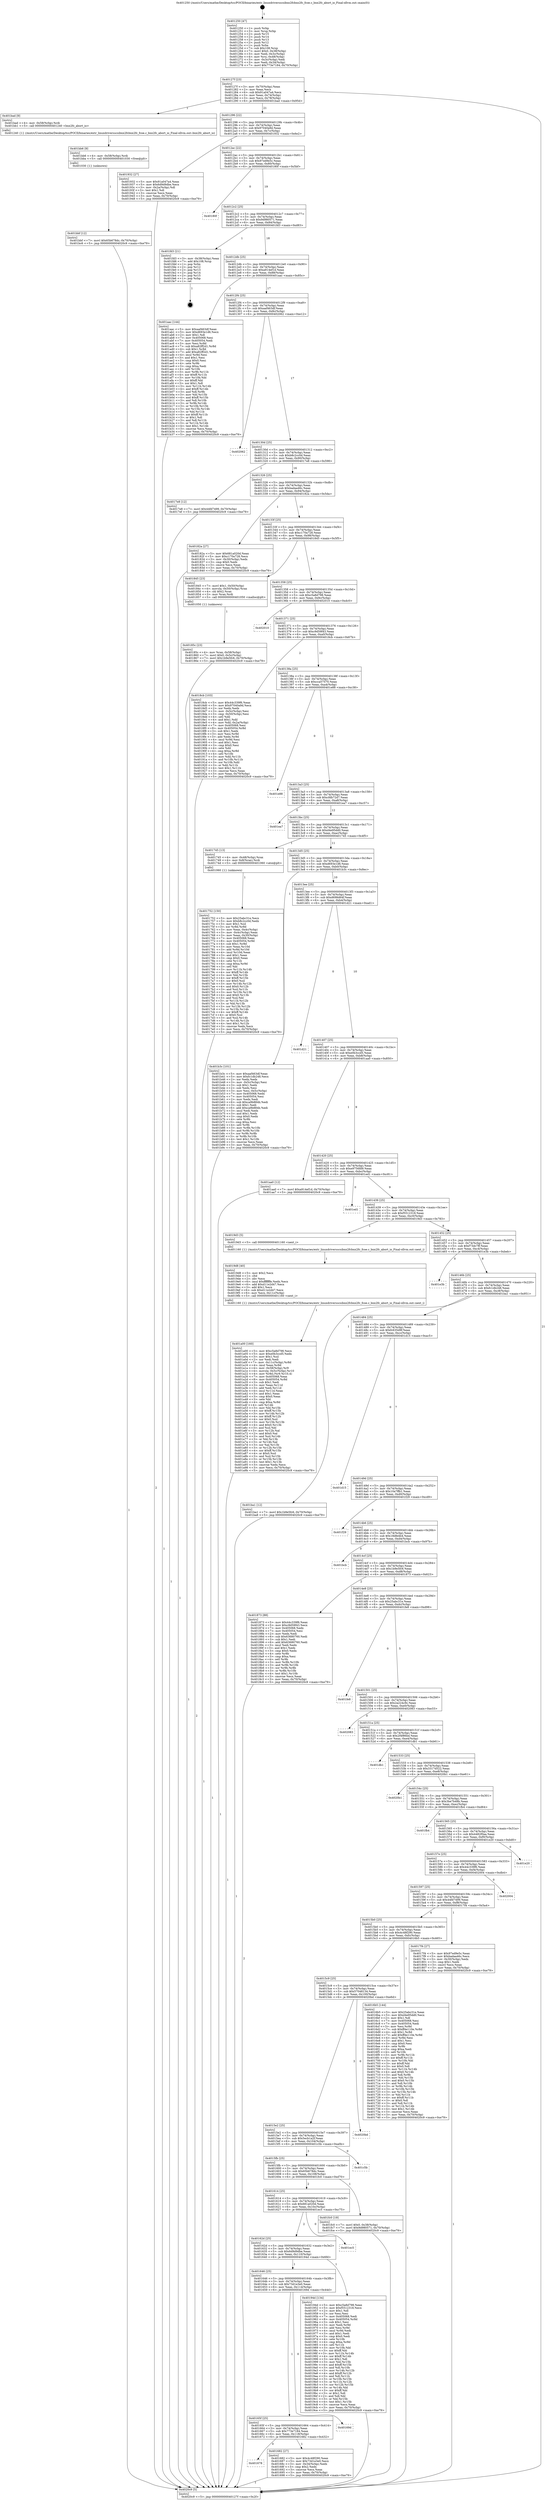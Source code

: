 digraph "0x401250" {
  label = "0x401250 (/mnt/c/Users/mathe/Desktop/tcc/POCII/binaries/extr_linuxdriversscsibnx2fcbnx2fc_fcoe.c_bnx2fc_abort_io_Final-ollvm.out::main(0))"
  labelloc = "t"
  node[shape=record]

  Entry [label="",width=0.3,height=0.3,shape=circle,fillcolor=black,style=filled]
  "0x40127f" [label="{
     0x40127f [23]\l
     | [instrs]\l
     &nbsp;&nbsp;0x40127f \<+3\>: mov -0x70(%rbp),%eax\l
     &nbsp;&nbsp;0x401282 \<+2\>: mov %eax,%ecx\l
     &nbsp;&nbsp;0x401284 \<+6\>: sub $0x91a047a4,%ecx\l
     &nbsp;&nbsp;0x40128a \<+3\>: mov %eax,-0x74(%rbp)\l
     &nbsp;&nbsp;0x40128d \<+3\>: mov %ecx,-0x78(%rbp)\l
     &nbsp;&nbsp;0x401290 \<+6\>: je 0000000000401bad \<main+0x95d\>\l
  }"]
  "0x401bad" [label="{
     0x401bad [9]\l
     | [instrs]\l
     &nbsp;&nbsp;0x401bad \<+4\>: mov -0x58(%rbp),%rdi\l
     &nbsp;&nbsp;0x401bb1 \<+5\>: call 0000000000401240 \<bnx2fc_abort_io\>\l
     | [calls]\l
     &nbsp;&nbsp;0x401240 \{1\} (/mnt/c/Users/mathe/Desktop/tcc/POCII/binaries/extr_linuxdriversscsibnx2fcbnx2fc_fcoe.c_bnx2fc_abort_io_Final-ollvm.out::bnx2fc_abort_io)\l
  }"]
  "0x401296" [label="{
     0x401296 [22]\l
     | [instrs]\l
     &nbsp;&nbsp;0x401296 \<+5\>: jmp 000000000040129b \<main+0x4b\>\l
     &nbsp;&nbsp;0x40129b \<+3\>: mov -0x74(%rbp),%eax\l
     &nbsp;&nbsp;0x40129e \<+5\>: sub $0x97040a9d,%eax\l
     &nbsp;&nbsp;0x4012a3 \<+3\>: mov %eax,-0x7c(%rbp)\l
     &nbsp;&nbsp;0x4012a6 \<+6\>: je 0000000000401932 \<main+0x6e2\>\l
  }"]
  Exit [label="",width=0.3,height=0.3,shape=circle,fillcolor=black,style=filled,peripheries=2]
  "0x401932" [label="{
     0x401932 [27]\l
     | [instrs]\l
     &nbsp;&nbsp;0x401932 \<+5\>: mov $0x91a047a4,%eax\l
     &nbsp;&nbsp;0x401937 \<+5\>: mov $0x6d9d9dbe,%ecx\l
     &nbsp;&nbsp;0x40193c \<+3\>: mov -0x2a(%rbp),%dl\l
     &nbsp;&nbsp;0x40193f \<+3\>: test $0x1,%dl\l
     &nbsp;&nbsp;0x401942 \<+3\>: cmovne %ecx,%eax\l
     &nbsp;&nbsp;0x401945 \<+3\>: mov %eax,-0x70(%rbp)\l
     &nbsp;&nbsp;0x401948 \<+5\>: jmp 00000000004020c9 \<main+0xe79\>\l
  }"]
  "0x4012ac" [label="{
     0x4012ac [22]\l
     | [instrs]\l
     &nbsp;&nbsp;0x4012ac \<+5\>: jmp 00000000004012b1 \<main+0x61\>\l
     &nbsp;&nbsp;0x4012b1 \<+3\>: mov -0x74(%rbp),%eax\l
     &nbsp;&nbsp;0x4012b4 \<+5\>: sub $0x97ed9e5c,%eax\l
     &nbsp;&nbsp;0x4012b9 \<+3\>: mov %eax,-0x80(%rbp)\l
     &nbsp;&nbsp;0x4012bc \<+6\>: je 000000000040180f \<main+0x5bf\>\l
  }"]
  "0x401bbf" [label="{
     0x401bbf [12]\l
     | [instrs]\l
     &nbsp;&nbsp;0x401bbf \<+7\>: movl $0x65b678dc,-0x70(%rbp)\l
     &nbsp;&nbsp;0x401bc6 \<+5\>: jmp 00000000004020c9 \<main+0xe79\>\l
  }"]
  "0x40180f" [label="{
     0x40180f\l
  }", style=dashed]
  "0x4012c2" [label="{
     0x4012c2 [25]\l
     | [instrs]\l
     &nbsp;&nbsp;0x4012c2 \<+5\>: jmp 00000000004012c7 \<main+0x77\>\l
     &nbsp;&nbsp;0x4012c7 \<+3\>: mov -0x74(%rbp),%eax\l
     &nbsp;&nbsp;0x4012ca \<+5\>: sub $0x9d980571,%eax\l
     &nbsp;&nbsp;0x4012cf \<+6\>: mov %eax,-0x84(%rbp)\l
     &nbsp;&nbsp;0x4012d5 \<+6\>: je 0000000000401fd3 \<main+0xd83\>\l
  }"]
  "0x401bb6" [label="{
     0x401bb6 [9]\l
     | [instrs]\l
     &nbsp;&nbsp;0x401bb6 \<+4\>: mov -0x58(%rbp),%rdi\l
     &nbsp;&nbsp;0x401bba \<+5\>: call 0000000000401030 \<free@plt\>\l
     | [calls]\l
     &nbsp;&nbsp;0x401030 \{1\} (unknown)\l
  }"]
  "0x401fd3" [label="{
     0x401fd3 [21]\l
     | [instrs]\l
     &nbsp;&nbsp;0x401fd3 \<+3\>: mov -0x38(%rbp),%eax\l
     &nbsp;&nbsp;0x401fd6 \<+7\>: add $0x108,%rsp\l
     &nbsp;&nbsp;0x401fdd \<+1\>: pop %rbx\l
     &nbsp;&nbsp;0x401fde \<+2\>: pop %r12\l
     &nbsp;&nbsp;0x401fe0 \<+2\>: pop %r13\l
     &nbsp;&nbsp;0x401fe2 \<+2\>: pop %r14\l
     &nbsp;&nbsp;0x401fe4 \<+2\>: pop %r15\l
     &nbsp;&nbsp;0x401fe6 \<+1\>: pop %rbp\l
     &nbsp;&nbsp;0x401fe7 \<+1\>: ret\l
  }"]
  "0x4012db" [label="{
     0x4012db [25]\l
     | [instrs]\l
     &nbsp;&nbsp;0x4012db \<+5\>: jmp 00000000004012e0 \<main+0x90\>\l
     &nbsp;&nbsp;0x4012e0 \<+3\>: mov -0x74(%rbp),%eax\l
     &nbsp;&nbsp;0x4012e3 \<+5\>: sub $0xa914ef1d,%eax\l
     &nbsp;&nbsp;0x4012e8 \<+6\>: mov %eax,-0x88(%rbp)\l
     &nbsp;&nbsp;0x4012ee \<+6\>: je 0000000000401aac \<main+0x85c\>\l
  }"]
  "0x401a00" [label="{
     0x401a00 [160]\l
     | [instrs]\l
     &nbsp;&nbsp;0x401a00 \<+5\>: mov $0xc5a8d798,%ecx\l
     &nbsp;&nbsp;0x401a05 \<+5\>: mov $0xe0b3ccd5,%edx\l
     &nbsp;&nbsp;0x401a0a \<+3\>: mov $0x1,%sil\l
     &nbsp;&nbsp;0x401a0d \<+2\>: xor %edi,%edi\l
     &nbsp;&nbsp;0x401a0f \<+7\>: mov -0x11c(%rbp),%r8d\l
     &nbsp;&nbsp;0x401a16 \<+4\>: imul %eax,%r8d\l
     &nbsp;&nbsp;0x401a1a \<+4\>: mov -0x58(%rbp),%r9\l
     &nbsp;&nbsp;0x401a1e \<+4\>: movslq -0x5c(%rbp),%r10\l
     &nbsp;&nbsp;0x401a22 \<+4\>: mov %r8d,(%r9,%r10,4)\l
     &nbsp;&nbsp;0x401a26 \<+7\>: mov 0x405068,%eax\l
     &nbsp;&nbsp;0x401a2d \<+8\>: mov 0x405054,%r8d\l
     &nbsp;&nbsp;0x401a35 \<+3\>: sub $0x1,%edi\l
     &nbsp;&nbsp;0x401a38 \<+3\>: mov %eax,%r11d\l
     &nbsp;&nbsp;0x401a3b \<+3\>: add %edi,%r11d\l
     &nbsp;&nbsp;0x401a3e \<+4\>: imul %r11d,%eax\l
     &nbsp;&nbsp;0x401a42 \<+3\>: and $0x1,%eax\l
     &nbsp;&nbsp;0x401a45 \<+3\>: cmp $0x0,%eax\l
     &nbsp;&nbsp;0x401a48 \<+3\>: sete %bl\l
     &nbsp;&nbsp;0x401a4b \<+4\>: cmp $0xa,%r8d\l
     &nbsp;&nbsp;0x401a4f \<+4\>: setl %r14b\l
     &nbsp;&nbsp;0x401a53 \<+3\>: mov %bl,%r15b\l
     &nbsp;&nbsp;0x401a56 \<+4\>: xor $0xff,%r15b\l
     &nbsp;&nbsp;0x401a5a \<+3\>: mov %r14b,%r12b\l
     &nbsp;&nbsp;0x401a5d \<+4\>: xor $0xff,%r12b\l
     &nbsp;&nbsp;0x401a61 \<+4\>: xor $0x0,%sil\l
     &nbsp;&nbsp;0x401a65 \<+3\>: mov %r15b,%r13b\l
     &nbsp;&nbsp;0x401a68 \<+4\>: and $0x0,%r13b\l
     &nbsp;&nbsp;0x401a6c \<+3\>: and %sil,%bl\l
     &nbsp;&nbsp;0x401a6f \<+3\>: mov %r12b,%al\l
     &nbsp;&nbsp;0x401a72 \<+2\>: and $0x0,%al\l
     &nbsp;&nbsp;0x401a74 \<+3\>: and %sil,%r14b\l
     &nbsp;&nbsp;0x401a77 \<+3\>: or %bl,%r13b\l
     &nbsp;&nbsp;0x401a7a \<+3\>: or %r14b,%al\l
     &nbsp;&nbsp;0x401a7d \<+3\>: xor %al,%r13b\l
     &nbsp;&nbsp;0x401a80 \<+3\>: or %r12b,%r15b\l
     &nbsp;&nbsp;0x401a83 \<+4\>: xor $0xff,%r15b\l
     &nbsp;&nbsp;0x401a87 \<+4\>: or $0x0,%sil\l
     &nbsp;&nbsp;0x401a8b \<+3\>: and %sil,%r15b\l
     &nbsp;&nbsp;0x401a8e \<+3\>: or %r15b,%r13b\l
     &nbsp;&nbsp;0x401a91 \<+4\>: test $0x1,%r13b\l
     &nbsp;&nbsp;0x401a95 \<+3\>: cmovne %edx,%ecx\l
     &nbsp;&nbsp;0x401a98 \<+3\>: mov %ecx,-0x70(%rbp)\l
     &nbsp;&nbsp;0x401a9b \<+5\>: jmp 00000000004020c9 \<main+0xe79\>\l
  }"]
  "0x401aac" [label="{
     0x401aac [144]\l
     | [instrs]\l
     &nbsp;&nbsp;0x401aac \<+5\>: mov $0xaaf463df,%eax\l
     &nbsp;&nbsp;0x401ab1 \<+5\>: mov $0xd693e1d6,%ecx\l
     &nbsp;&nbsp;0x401ab6 \<+2\>: mov $0x1,%dl\l
     &nbsp;&nbsp;0x401ab8 \<+7\>: mov 0x405068,%esi\l
     &nbsp;&nbsp;0x401abf \<+7\>: mov 0x405054,%edi\l
     &nbsp;&nbsp;0x401ac6 \<+3\>: mov %esi,%r8d\l
     &nbsp;&nbsp;0x401ac9 \<+7\>: sub $0xa82ff2d1,%r8d\l
     &nbsp;&nbsp;0x401ad0 \<+4\>: sub $0x1,%r8d\l
     &nbsp;&nbsp;0x401ad4 \<+7\>: add $0xa82ff2d1,%r8d\l
     &nbsp;&nbsp;0x401adb \<+4\>: imul %r8d,%esi\l
     &nbsp;&nbsp;0x401adf \<+3\>: and $0x1,%esi\l
     &nbsp;&nbsp;0x401ae2 \<+3\>: cmp $0x0,%esi\l
     &nbsp;&nbsp;0x401ae5 \<+4\>: sete %r9b\l
     &nbsp;&nbsp;0x401ae9 \<+3\>: cmp $0xa,%edi\l
     &nbsp;&nbsp;0x401aec \<+4\>: setl %r10b\l
     &nbsp;&nbsp;0x401af0 \<+3\>: mov %r9b,%r11b\l
     &nbsp;&nbsp;0x401af3 \<+4\>: xor $0xff,%r11b\l
     &nbsp;&nbsp;0x401af7 \<+3\>: mov %r10b,%bl\l
     &nbsp;&nbsp;0x401afa \<+3\>: xor $0xff,%bl\l
     &nbsp;&nbsp;0x401afd \<+3\>: xor $0x1,%dl\l
     &nbsp;&nbsp;0x401b00 \<+3\>: mov %r11b,%r14b\l
     &nbsp;&nbsp;0x401b03 \<+4\>: and $0xff,%r14b\l
     &nbsp;&nbsp;0x401b07 \<+3\>: and %dl,%r9b\l
     &nbsp;&nbsp;0x401b0a \<+3\>: mov %bl,%r15b\l
     &nbsp;&nbsp;0x401b0d \<+4\>: and $0xff,%r15b\l
     &nbsp;&nbsp;0x401b11 \<+3\>: and %dl,%r10b\l
     &nbsp;&nbsp;0x401b14 \<+3\>: or %r9b,%r14b\l
     &nbsp;&nbsp;0x401b17 \<+3\>: or %r10b,%r15b\l
     &nbsp;&nbsp;0x401b1a \<+3\>: xor %r15b,%r14b\l
     &nbsp;&nbsp;0x401b1d \<+3\>: or %bl,%r11b\l
     &nbsp;&nbsp;0x401b20 \<+4\>: xor $0xff,%r11b\l
     &nbsp;&nbsp;0x401b24 \<+3\>: or $0x1,%dl\l
     &nbsp;&nbsp;0x401b27 \<+3\>: and %dl,%r11b\l
     &nbsp;&nbsp;0x401b2a \<+3\>: or %r11b,%r14b\l
     &nbsp;&nbsp;0x401b2d \<+4\>: test $0x1,%r14b\l
     &nbsp;&nbsp;0x401b31 \<+3\>: cmovne %ecx,%eax\l
     &nbsp;&nbsp;0x401b34 \<+3\>: mov %eax,-0x70(%rbp)\l
     &nbsp;&nbsp;0x401b37 \<+5\>: jmp 00000000004020c9 \<main+0xe79\>\l
  }"]
  "0x4012f4" [label="{
     0x4012f4 [25]\l
     | [instrs]\l
     &nbsp;&nbsp;0x4012f4 \<+5\>: jmp 00000000004012f9 \<main+0xa9\>\l
     &nbsp;&nbsp;0x4012f9 \<+3\>: mov -0x74(%rbp),%eax\l
     &nbsp;&nbsp;0x4012fc \<+5\>: sub $0xaaf463df,%eax\l
     &nbsp;&nbsp;0x401301 \<+6\>: mov %eax,-0x8c(%rbp)\l
     &nbsp;&nbsp;0x401307 \<+6\>: je 0000000000402062 \<main+0xe12\>\l
  }"]
  "0x4019d8" [label="{
     0x4019d8 [40]\l
     | [instrs]\l
     &nbsp;&nbsp;0x4019d8 \<+5\>: mov $0x2,%ecx\l
     &nbsp;&nbsp;0x4019dd \<+1\>: cltd\l
     &nbsp;&nbsp;0x4019de \<+2\>: idiv %ecx\l
     &nbsp;&nbsp;0x4019e0 \<+6\>: imul $0xfffffffe,%edx,%ecx\l
     &nbsp;&nbsp;0x4019e6 \<+6\>: add $0xd11e2d47,%ecx\l
     &nbsp;&nbsp;0x4019ec \<+3\>: add $0x1,%ecx\l
     &nbsp;&nbsp;0x4019ef \<+6\>: sub $0xd11e2d47,%ecx\l
     &nbsp;&nbsp;0x4019f5 \<+6\>: mov %ecx,-0x11c(%rbp)\l
     &nbsp;&nbsp;0x4019fb \<+5\>: call 0000000000401160 \<next_i\>\l
     | [calls]\l
     &nbsp;&nbsp;0x401160 \{1\} (/mnt/c/Users/mathe/Desktop/tcc/POCII/binaries/extr_linuxdriversscsibnx2fcbnx2fc_fcoe.c_bnx2fc_abort_io_Final-ollvm.out::next_i)\l
  }"]
  "0x402062" [label="{
     0x402062\l
  }", style=dashed]
  "0x40130d" [label="{
     0x40130d [25]\l
     | [instrs]\l
     &nbsp;&nbsp;0x40130d \<+5\>: jmp 0000000000401312 \<main+0xc2\>\l
     &nbsp;&nbsp;0x401312 \<+3\>: mov -0x74(%rbp),%eax\l
     &nbsp;&nbsp;0x401315 \<+5\>: sub $0xb8c2cc0d,%eax\l
     &nbsp;&nbsp;0x40131a \<+6\>: mov %eax,-0x90(%rbp)\l
     &nbsp;&nbsp;0x401320 \<+6\>: je 00000000004017e8 \<main+0x598\>\l
  }"]
  "0x40185c" [label="{
     0x40185c [23]\l
     | [instrs]\l
     &nbsp;&nbsp;0x40185c \<+4\>: mov %rax,-0x58(%rbp)\l
     &nbsp;&nbsp;0x401860 \<+7\>: movl $0x0,-0x5c(%rbp)\l
     &nbsp;&nbsp;0x401867 \<+7\>: movl $0x1b9e5fc6,-0x70(%rbp)\l
     &nbsp;&nbsp;0x40186e \<+5\>: jmp 00000000004020c9 \<main+0xe79\>\l
  }"]
  "0x4017e8" [label="{
     0x4017e8 [12]\l
     | [instrs]\l
     &nbsp;&nbsp;0x4017e8 \<+7\>: movl $0x44fd7499,-0x70(%rbp)\l
     &nbsp;&nbsp;0x4017ef \<+5\>: jmp 00000000004020c9 \<main+0xe79\>\l
  }"]
  "0x401326" [label="{
     0x401326 [25]\l
     | [instrs]\l
     &nbsp;&nbsp;0x401326 \<+5\>: jmp 000000000040132b \<main+0xdb\>\l
     &nbsp;&nbsp;0x40132b \<+3\>: mov -0x74(%rbp),%eax\l
     &nbsp;&nbsp;0x40132e \<+5\>: sub $0xbadaa46c,%eax\l
     &nbsp;&nbsp;0x401333 \<+6\>: mov %eax,-0x94(%rbp)\l
     &nbsp;&nbsp;0x401339 \<+6\>: je 000000000040182a \<main+0x5da\>\l
  }"]
  "0x401752" [label="{
     0x401752 [150]\l
     | [instrs]\l
     &nbsp;&nbsp;0x401752 \<+5\>: mov $0x25abc31e,%ecx\l
     &nbsp;&nbsp;0x401757 \<+5\>: mov $0xb8c2cc0d,%edx\l
     &nbsp;&nbsp;0x40175c \<+3\>: mov $0x1,%sil\l
     &nbsp;&nbsp;0x40175f \<+3\>: xor %r8d,%r8d\l
     &nbsp;&nbsp;0x401762 \<+3\>: mov %eax,-0x4c(%rbp)\l
     &nbsp;&nbsp;0x401765 \<+3\>: mov -0x4c(%rbp),%eax\l
     &nbsp;&nbsp;0x401768 \<+3\>: mov %eax,-0x30(%rbp)\l
     &nbsp;&nbsp;0x40176b \<+7\>: mov 0x405068,%eax\l
     &nbsp;&nbsp;0x401772 \<+8\>: mov 0x405054,%r9d\l
     &nbsp;&nbsp;0x40177a \<+4\>: sub $0x1,%r8d\l
     &nbsp;&nbsp;0x40177e \<+3\>: mov %eax,%r10d\l
     &nbsp;&nbsp;0x401781 \<+3\>: add %r8d,%r10d\l
     &nbsp;&nbsp;0x401784 \<+4\>: imul %r10d,%eax\l
     &nbsp;&nbsp;0x401788 \<+3\>: and $0x1,%eax\l
     &nbsp;&nbsp;0x40178b \<+3\>: cmp $0x0,%eax\l
     &nbsp;&nbsp;0x40178e \<+4\>: sete %r11b\l
     &nbsp;&nbsp;0x401792 \<+4\>: cmp $0xa,%r9d\l
     &nbsp;&nbsp;0x401796 \<+3\>: setl %bl\l
     &nbsp;&nbsp;0x401799 \<+3\>: mov %r11b,%r14b\l
     &nbsp;&nbsp;0x40179c \<+4\>: xor $0xff,%r14b\l
     &nbsp;&nbsp;0x4017a0 \<+3\>: mov %bl,%r15b\l
     &nbsp;&nbsp;0x4017a3 \<+4\>: xor $0xff,%r15b\l
     &nbsp;&nbsp;0x4017a7 \<+4\>: xor $0x0,%sil\l
     &nbsp;&nbsp;0x4017ab \<+3\>: mov %r14b,%r12b\l
     &nbsp;&nbsp;0x4017ae \<+4\>: and $0x0,%r12b\l
     &nbsp;&nbsp;0x4017b2 \<+3\>: and %sil,%r11b\l
     &nbsp;&nbsp;0x4017b5 \<+3\>: mov %r15b,%r13b\l
     &nbsp;&nbsp;0x4017b8 \<+4\>: and $0x0,%r13b\l
     &nbsp;&nbsp;0x4017bc \<+3\>: and %sil,%bl\l
     &nbsp;&nbsp;0x4017bf \<+3\>: or %r11b,%r12b\l
     &nbsp;&nbsp;0x4017c2 \<+3\>: or %bl,%r13b\l
     &nbsp;&nbsp;0x4017c5 \<+3\>: xor %r13b,%r12b\l
     &nbsp;&nbsp;0x4017c8 \<+3\>: or %r15b,%r14b\l
     &nbsp;&nbsp;0x4017cb \<+4\>: xor $0xff,%r14b\l
     &nbsp;&nbsp;0x4017cf \<+4\>: or $0x0,%sil\l
     &nbsp;&nbsp;0x4017d3 \<+3\>: and %sil,%r14b\l
     &nbsp;&nbsp;0x4017d6 \<+3\>: or %r14b,%r12b\l
     &nbsp;&nbsp;0x4017d9 \<+4\>: test $0x1,%r12b\l
     &nbsp;&nbsp;0x4017dd \<+3\>: cmovne %edx,%ecx\l
     &nbsp;&nbsp;0x4017e0 \<+3\>: mov %ecx,-0x70(%rbp)\l
     &nbsp;&nbsp;0x4017e3 \<+5\>: jmp 00000000004020c9 \<main+0xe79\>\l
  }"]
  "0x40182a" [label="{
     0x40182a [27]\l
     | [instrs]\l
     &nbsp;&nbsp;0x40182a \<+5\>: mov $0x681a020d,%eax\l
     &nbsp;&nbsp;0x40182f \<+5\>: mov $0xc170a728,%ecx\l
     &nbsp;&nbsp;0x401834 \<+3\>: mov -0x30(%rbp),%edx\l
     &nbsp;&nbsp;0x401837 \<+3\>: cmp $0x0,%edx\l
     &nbsp;&nbsp;0x40183a \<+3\>: cmove %ecx,%eax\l
     &nbsp;&nbsp;0x40183d \<+3\>: mov %eax,-0x70(%rbp)\l
     &nbsp;&nbsp;0x401840 \<+5\>: jmp 00000000004020c9 \<main+0xe79\>\l
  }"]
  "0x40133f" [label="{
     0x40133f [25]\l
     | [instrs]\l
     &nbsp;&nbsp;0x40133f \<+5\>: jmp 0000000000401344 \<main+0xf4\>\l
     &nbsp;&nbsp;0x401344 \<+3\>: mov -0x74(%rbp),%eax\l
     &nbsp;&nbsp;0x401347 \<+5\>: sub $0xc170a728,%eax\l
     &nbsp;&nbsp;0x40134c \<+6\>: mov %eax,-0x98(%rbp)\l
     &nbsp;&nbsp;0x401352 \<+6\>: je 0000000000401845 \<main+0x5f5\>\l
  }"]
  "0x401250" [label="{
     0x401250 [47]\l
     | [instrs]\l
     &nbsp;&nbsp;0x401250 \<+1\>: push %rbp\l
     &nbsp;&nbsp;0x401251 \<+3\>: mov %rsp,%rbp\l
     &nbsp;&nbsp;0x401254 \<+2\>: push %r15\l
     &nbsp;&nbsp;0x401256 \<+2\>: push %r14\l
     &nbsp;&nbsp;0x401258 \<+2\>: push %r13\l
     &nbsp;&nbsp;0x40125a \<+2\>: push %r12\l
     &nbsp;&nbsp;0x40125c \<+1\>: push %rbx\l
     &nbsp;&nbsp;0x40125d \<+7\>: sub $0x108,%rsp\l
     &nbsp;&nbsp;0x401264 \<+7\>: movl $0x0,-0x38(%rbp)\l
     &nbsp;&nbsp;0x40126b \<+3\>: mov %edi,-0x3c(%rbp)\l
     &nbsp;&nbsp;0x40126e \<+4\>: mov %rsi,-0x48(%rbp)\l
     &nbsp;&nbsp;0x401272 \<+3\>: mov -0x3c(%rbp),%edi\l
     &nbsp;&nbsp;0x401275 \<+3\>: mov %edi,-0x34(%rbp)\l
     &nbsp;&nbsp;0x401278 \<+7\>: movl $0x773e7184,-0x70(%rbp)\l
  }"]
  "0x401845" [label="{
     0x401845 [23]\l
     | [instrs]\l
     &nbsp;&nbsp;0x401845 \<+7\>: movl $0x1,-0x50(%rbp)\l
     &nbsp;&nbsp;0x40184c \<+4\>: movslq -0x50(%rbp),%rax\l
     &nbsp;&nbsp;0x401850 \<+4\>: shl $0x2,%rax\l
     &nbsp;&nbsp;0x401854 \<+3\>: mov %rax,%rdi\l
     &nbsp;&nbsp;0x401857 \<+5\>: call 0000000000401050 \<malloc@plt\>\l
     | [calls]\l
     &nbsp;&nbsp;0x401050 \{1\} (unknown)\l
  }"]
  "0x401358" [label="{
     0x401358 [25]\l
     | [instrs]\l
     &nbsp;&nbsp;0x401358 \<+5\>: jmp 000000000040135d \<main+0x10d\>\l
     &nbsp;&nbsp;0x40135d \<+3\>: mov -0x74(%rbp),%eax\l
     &nbsp;&nbsp;0x401360 \<+5\>: sub $0xc5a8d798,%eax\l
     &nbsp;&nbsp;0x401365 \<+6\>: mov %eax,-0x9c(%rbp)\l
     &nbsp;&nbsp;0x40136b \<+6\>: je 0000000000402010 \<main+0xdc0\>\l
  }"]
  "0x4020c9" [label="{
     0x4020c9 [5]\l
     | [instrs]\l
     &nbsp;&nbsp;0x4020c9 \<+5\>: jmp 000000000040127f \<main+0x2f\>\l
  }"]
  "0x402010" [label="{
     0x402010\l
  }", style=dashed]
  "0x401371" [label="{
     0x401371 [25]\l
     | [instrs]\l
     &nbsp;&nbsp;0x401371 \<+5\>: jmp 0000000000401376 \<main+0x126\>\l
     &nbsp;&nbsp;0x401376 \<+3\>: mov -0x74(%rbp),%eax\l
     &nbsp;&nbsp;0x401379 \<+5\>: sub $0xc9d59f43,%eax\l
     &nbsp;&nbsp;0x40137e \<+6\>: mov %eax,-0xa0(%rbp)\l
     &nbsp;&nbsp;0x401384 \<+6\>: je 00000000004018cb \<main+0x67b\>\l
  }"]
  "0x401678" [label="{
     0x401678\l
  }", style=dashed]
  "0x4018cb" [label="{
     0x4018cb [103]\l
     | [instrs]\l
     &nbsp;&nbsp;0x4018cb \<+5\>: mov $0x44c339f6,%eax\l
     &nbsp;&nbsp;0x4018d0 \<+5\>: mov $0x97040a9d,%ecx\l
     &nbsp;&nbsp;0x4018d5 \<+2\>: xor %edx,%edx\l
     &nbsp;&nbsp;0x4018d7 \<+3\>: mov -0x5c(%rbp),%esi\l
     &nbsp;&nbsp;0x4018da \<+3\>: cmp -0x50(%rbp),%esi\l
     &nbsp;&nbsp;0x4018dd \<+4\>: setl %dil\l
     &nbsp;&nbsp;0x4018e1 \<+4\>: and $0x1,%dil\l
     &nbsp;&nbsp;0x4018e5 \<+4\>: mov %dil,-0x2a(%rbp)\l
     &nbsp;&nbsp;0x4018e9 \<+7\>: mov 0x405068,%esi\l
     &nbsp;&nbsp;0x4018f0 \<+8\>: mov 0x405054,%r8d\l
     &nbsp;&nbsp;0x4018f8 \<+3\>: sub $0x1,%edx\l
     &nbsp;&nbsp;0x4018fb \<+3\>: mov %esi,%r9d\l
     &nbsp;&nbsp;0x4018fe \<+3\>: add %edx,%r9d\l
     &nbsp;&nbsp;0x401901 \<+4\>: imul %r9d,%esi\l
     &nbsp;&nbsp;0x401905 \<+3\>: and $0x1,%esi\l
     &nbsp;&nbsp;0x401908 \<+3\>: cmp $0x0,%esi\l
     &nbsp;&nbsp;0x40190b \<+4\>: sete %dil\l
     &nbsp;&nbsp;0x40190f \<+4\>: cmp $0xa,%r8d\l
     &nbsp;&nbsp;0x401913 \<+4\>: setl %r10b\l
     &nbsp;&nbsp;0x401917 \<+3\>: mov %dil,%r11b\l
     &nbsp;&nbsp;0x40191a \<+3\>: and %r10b,%r11b\l
     &nbsp;&nbsp;0x40191d \<+3\>: xor %r10b,%dil\l
     &nbsp;&nbsp;0x401920 \<+3\>: or %dil,%r11b\l
     &nbsp;&nbsp;0x401923 \<+4\>: test $0x1,%r11b\l
     &nbsp;&nbsp;0x401927 \<+3\>: cmovne %ecx,%eax\l
     &nbsp;&nbsp;0x40192a \<+3\>: mov %eax,-0x70(%rbp)\l
     &nbsp;&nbsp;0x40192d \<+5\>: jmp 00000000004020c9 \<main+0xe79\>\l
  }"]
  "0x40138a" [label="{
     0x40138a [25]\l
     | [instrs]\l
     &nbsp;&nbsp;0x40138a \<+5\>: jmp 000000000040138f \<main+0x13f\>\l
     &nbsp;&nbsp;0x40138f \<+3\>: mov -0x74(%rbp),%eax\l
     &nbsp;&nbsp;0x401392 \<+5\>: sub $0xcca57570,%eax\l
     &nbsp;&nbsp;0x401397 \<+6\>: mov %eax,-0xa4(%rbp)\l
     &nbsp;&nbsp;0x40139d \<+6\>: je 0000000000401e88 \<main+0xc38\>\l
  }"]
  "0x401682" [label="{
     0x401682 [27]\l
     | [instrs]\l
     &nbsp;&nbsp;0x401682 \<+5\>: mov $0x4c48f290,%eax\l
     &nbsp;&nbsp;0x401687 \<+5\>: mov $0x73d1e3e0,%ecx\l
     &nbsp;&nbsp;0x40168c \<+3\>: mov -0x34(%rbp),%edx\l
     &nbsp;&nbsp;0x40168f \<+3\>: cmp $0x2,%edx\l
     &nbsp;&nbsp;0x401692 \<+3\>: cmovne %ecx,%eax\l
     &nbsp;&nbsp;0x401695 \<+3\>: mov %eax,-0x70(%rbp)\l
     &nbsp;&nbsp;0x401698 \<+5\>: jmp 00000000004020c9 \<main+0xe79\>\l
  }"]
  "0x401e88" [label="{
     0x401e88\l
  }", style=dashed]
  "0x4013a3" [label="{
     0x4013a3 [25]\l
     | [instrs]\l
     &nbsp;&nbsp;0x4013a3 \<+5\>: jmp 00000000004013a8 \<main+0x158\>\l
     &nbsp;&nbsp;0x4013a8 \<+3\>: mov -0x74(%rbp),%eax\l
     &nbsp;&nbsp;0x4013ab \<+5\>: sub $0xcfdb72d7,%eax\l
     &nbsp;&nbsp;0x4013b0 \<+6\>: mov %eax,-0xa8(%rbp)\l
     &nbsp;&nbsp;0x4013b6 \<+6\>: je 0000000000401ea7 \<main+0xc57\>\l
  }"]
  "0x40165f" [label="{
     0x40165f [25]\l
     | [instrs]\l
     &nbsp;&nbsp;0x40165f \<+5\>: jmp 0000000000401664 \<main+0x414\>\l
     &nbsp;&nbsp;0x401664 \<+3\>: mov -0x74(%rbp),%eax\l
     &nbsp;&nbsp;0x401667 \<+5\>: sub $0x773e7184,%eax\l
     &nbsp;&nbsp;0x40166c \<+6\>: mov %eax,-0x118(%rbp)\l
     &nbsp;&nbsp;0x401672 \<+6\>: je 0000000000401682 \<main+0x432\>\l
  }"]
  "0x401ea7" [label="{
     0x401ea7\l
  }", style=dashed]
  "0x4013bc" [label="{
     0x4013bc [25]\l
     | [instrs]\l
     &nbsp;&nbsp;0x4013bc \<+5\>: jmp 00000000004013c1 \<main+0x171\>\l
     &nbsp;&nbsp;0x4013c1 \<+3\>: mov -0x74(%rbp),%eax\l
     &nbsp;&nbsp;0x4013c4 \<+5\>: sub $0xd4e95dd0,%eax\l
     &nbsp;&nbsp;0x4013c9 \<+6\>: mov %eax,-0xac(%rbp)\l
     &nbsp;&nbsp;0x4013cf \<+6\>: je 0000000000401745 \<main+0x4f5\>\l
  }"]
  "0x40169d" [label="{
     0x40169d\l
  }", style=dashed]
  "0x401745" [label="{
     0x401745 [13]\l
     | [instrs]\l
     &nbsp;&nbsp;0x401745 \<+4\>: mov -0x48(%rbp),%rax\l
     &nbsp;&nbsp;0x401749 \<+4\>: mov 0x8(%rax),%rdi\l
     &nbsp;&nbsp;0x40174d \<+5\>: call 0000000000401060 \<atoi@plt\>\l
     | [calls]\l
     &nbsp;&nbsp;0x401060 \{1\} (unknown)\l
  }"]
  "0x4013d5" [label="{
     0x4013d5 [25]\l
     | [instrs]\l
     &nbsp;&nbsp;0x4013d5 \<+5\>: jmp 00000000004013da \<main+0x18a\>\l
     &nbsp;&nbsp;0x4013da \<+3\>: mov -0x74(%rbp),%eax\l
     &nbsp;&nbsp;0x4013dd \<+5\>: sub $0xd693e1d6,%eax\l
     &nbsp;&nbsp;0x4013e2 \<+6\>: mov %eax,-0xb0(%rbp)\l
     &nbsp;&nbsp;0x4013e8 \<+6\>: je 0000000000401b3c \<main+0x8ec\>\l
  }"]
  "0x401646" [label="{
     0x401646 [25]\l
     | [instrs]\l
     &nbsp;&nbsp;0x401646 \<+5\>: jmp 000000000040164b \<main+0x3fb\>\l
     &nbsp;&nbsp;0x40164b \<+3\>: mov -0x74(%rbp),%eax\l
     &nbsp;&nbsp;0x40164e \<+5\>: sub $0x73d1e3e0,%eax\l
     &nbsp;&nbsp;0x401653 \<+6\>: mov %eax,-0x114(%rbp)\l
     &nbsp;&nbsp;0x401659 \<+6\>: je 000000000040169d \<main+0x44d\>\l
  }"]
  "0x401b3c" [label="{
     0x401b3c [101]\l
     | [instrs]\l
     &nbsp;&nbsp;0x401b3c \<+5\>: mov $0xaaf463df,%eax\l
     &nbsp;&nbsp;0x401b41 \<+5\>: mov $0xfc1db248,%ecx\l
     &nbsp;&nbsp;0x401b46 \<+2\>: xor %edx,%edx\l
     &nbsp;&nbsp;0x401b48 \<+3\>: mov -0x5c(%rbp),%esi\l
     &nbsp;&nbsp;0x401b4b \<+3\>: sub $0x1,%edx\l
     &nbsp;&nbsp;0x401b4e \<+2\>: sub %edx,%esi\l
     &nbsp;&nbsp;0x401b50 \<+3\>: mov %esi,-0x5c(%rbp)\l
     &nbsp;&nbsp;0x401b53 \<+7\>: mov 0x405068,%edx\l
     &nbsp;&nbsp;0x401b5a \<+7\>: mov 0x405054,%esi\l
     &nbsp;&nbsp;0x401b61 \<+2\>: mov %edx,%edi\l
     &nbsp;&nbsp;0x401b63 \<+6\>: sub $0xca9b884b,%edi\l
     &nbsp;&nbsp;0x401b69 \<+3\>: sub $0x1,%edi\l
     &nbsp;&nbsp;0x401b6c \<+6\>: add $0xca9b884b,%edi\l
     &nbsp;&nbsp;0x401b72 \<+3\>: imul %edi,%edx\l
     &nbsp;&nbsp;0x401b75 \<+3\>: and $0x1,%edx\l
     &nbsp;&nbsp;0x401b78 \<+3\>: cmp $0x0,%edx\l
     &nbsp;&nbsp;0x401b7b \<+4\>: sete %r8b\l
     &nbsp;&nbsp;0x401b7f \<+3\>: cmp $0xa,%esi\l
     &nbsp;&nbsp;0x401b82 \<+4\>: setl %r9b\l
     &nbsp;&nbsp;0x401b86 \<+3\>: mov %r8b,%r10b\l
     &nbsp;&nbsp;0x401b89 \<+3\>: and %r9b,%r10b\l
     &nbsp;&nbsp;0x401b8c \<+3\>: xor %r9b,%r8b\l
     &nbsp;&nbsp;0x401b8f \<+3\>: or %r8b,%r10b\l
     &nbsp;&nbsp;0x401b92 \<+4\>: test $0x1,%r10b\l
     &nbsp;&nbsp;0x401b96 \<+3\>: cmovne %ecx,%eax\l
     &nbsp;&nbsp;0x401b99 \<+3\>: mov %eax,-0x70(%rbp)\l
     &nbsp;&nbsp;0x401b9c \<+5\>: jmp 00000000004020c9 \<main+0xe79\>\l
  }"]
  "0x4013ee" [label="{
     0x4013ee [25]\l
     | [instrs]\l
     &nbsp;&nbsp;0x4013ee \<+5\>: jmp 00000000004013f3 \<main+0x1a3\>\l
     &nbsp;&nbsp;0x4013f3 \<+3\>: mov -0x74(%rbp),%eax\l
     &nbsp;&nbsp;0x4013f6 \<+5\>: sub $0xd698d64f,%eax\l
     &nbsp;&nbsp;0x4013fb \<+6\>: mov %eax,-0xb4(%rbp)\l
     &nbsp;&nbsp;0x401401 \<+6\>: je 0000000000401d21 \<main+0xad1\>\l
  }"]
  "0x40194d" [label="{
     0x40194d [134]\l
     | [instrs]\l
     &nbsp;&nbsp;0x40194d \<+5\>: mov $0xc5a8d798,%eax\l
     &nbsp;&nbsp;0x401952 \<+5\>: mov $0xf5512318,%ecx\l
     &nbsp;&nbsp;0x401957 \<+2\>: mov $0x1,%dl\l
     &nbsp;&nbsp;0x401959 \<+2\>: xor %esi,%esi\l
     &nbsp;&nbsp;0x40195b \<+7\>: mov 0x405068,%edi\l
     &nbsp;&nbsp;0x401962 \<+8\>: mov 0x405054,%r8d\l
     &nbsp;&nbsp;0x40196a \<+3\>: sub $0x1,%esi\l
     &nbsp;&nbsp;0x40196d \<+3\>: mov %edi,%r9d\l
     &nbsp;&nbsp;0x401970 \<+3\>: add %esi,%r9d\l
     &nbsp;&nbsp;0x401973 \<+4\>: imul %r9d,%edi\l
     &nbsp;&nbsp;0x401977 \<+3\>: and $0x1,%edi\l
     &nbsp;&nbsp;0x40197a \<+3\>: cmp $0x0,%edi\l
     &nbsp;&nbsp;0x40197d \<+4\>: sete %r10b\l
     &nbsp;&nbsp;0x401981 \<+4\>: cmp $0xa,%r8d\l
     &nbsp;&nbsp;0x401985 \<+4\>: setl %r11b\l
     &nbsp;&nbsp;0x401989 \<+3\>: mov %r10b,%bl\l
     &nbsp;&nbsp;0x40198c \<+3\>: xor $0xff,%bl\l
     &nbsp;&nbsp;0x40198f \<+3\>: mov %r11b,%r14b\l
     &nbsp;&nbsp;0x401992 \<+4\>: xor $0xff,%r14b\l
     &nbsp;&nbsp;0x401996 \<+3\>: xor $0x1,%dl\l
     &nbsp;&nbsp;0x401999 \<+3\>: mov %bl,%r15b\l
     &nbsp;&nbsp;0x40199c \<+4\>: and $0xff,%r15b\l
     &nbsp;&nbsp;0x4019a0 \<+3\>: and %dl,%r10b\l
     &nbsp;&nbsp;0x4019a3 \<+3\>: mov %r14b,%r12b\l
     &nbsp;&nbsp;0x4019a6 \<+4\>: and $0xff,%r12b\l
     &nbsp;&nbsp;0x4019aa \<+3\>: and %dl,%r11b\l
     &nbsp;&nbsp;0x4019ad \<+3\>: or %r10b,%r15b\l
     &nbsp;&nbsp;0x4019b0 \<+3\>: or %r11b,%r12b\l
     &nbsp;&nbsp;0x4019b3 \<+3\>: xor %r12b,%r15b\l
     &nbsp;&nbsp;0x4019b6 \<+3\>: or %r14b,%bl\l
     &nbsp;&nbsp;0x4019b9 \<+3\>: xor $0xff,%bl\l
     &nbsp;&nbsp;0x4019bc \<+3\>: or $0x1,%dl\l
     &nbsp;&nbsp;0x4019bf \<+2\>: and %dl,%bl\l
     &nbsp;&nbsp;0x4019c1 \<+3\>: or %bl,%r15b\l
     &nbsp;&nbsp;0x4019c4 \<+4\>: test $0x1,%r15b\l
     &nbsp;&nbsp;0x4019c8 \<+3\>: cmovne %ecx,%eax\l
     &nbsp;&nbsp;0x4019cb \<+3\>: mov %eax,-0x70(%rbp)\l
     &nbsp;&nbsp;0x4019ce \<+5\>: jmp 00000000004020c9 \<main+0xe79\>\l
  }"]
  "0x401d21" [label="{
     0x401d21\l
  }", style=dashed]
  "0x401407" [label="{
     0x401407 [25]\l
     | [instrs]\l
     &nbsp;&nbsp;0x401407 \<+5\>: jmp 000000000040140c \<main+0x1bc\>\l
     &nbsp;&nbsp;0x40140c \<+3\>: mov -0x74(%rbp),%eax\l
     &nbsp;&nbsp;0x40140f \<+5\>: sub $0xe0b3ccd5,%eax\l
     &nbsp;&nbsp;0x401414 \<+6\>: mov %eax,-0xb8(%rbp)\l
     &nbsp;&nbsp;0x40141a \<+6\>: je 0000000000401aa0 \<main+0x850\>\l
  }"]
  "0x40162d" [label="{
     0x40162d [25]\l
     | [instrs]\l
     &nbsp;&nbsp;0x40162d \<+5\>: jmp 0000000000401632 \<main+0x3e2\>\l
     &nbsp;&nbsp;0x401632 \<+3\>: mov -0x74(%rbp),%eax\l
     &nbsp;&nbsp;0x401635 \<+5\>: sub $0x6d9d9dbe,%eax\l
     &nbsp;&nbsp;0x40163a \<+6\>: mov %eax,-0x110(%rbp)\l
     &nbsp;&nbsp;0x401640 \<+6\>: je 000000000040194d \<main+0x6fd\>\l
  }"]
  "0x401aa0" [label="{
     0x401aa0 [12]\l
     | [instrs]\l
     &nbsp;&nbsp;0x401aa0 \<+7\>: movl $0xa914ef1d,-0x70(%rbp)\l
     &nbsp;&nbsp;0x401aa7 \<+5\>: jmp 00000000004020c9 \<main+0xe79\>\l
  }"]
  "0x401420" [label="{
     0x401420 [25]\l
     | [instrs]\l
     &nbsp;&nbsp;0x401420 \<+5\>: jmp 0000000000401425 \<main+0x1d5\>\l
     &nbsp;&nbsp;0x401425 \<+3\>: mov -0x74(%rbp),%eax\l
     &nbsp;&nbsp;0x401428 \<+5\>: sub $0xe9756fd9,%eax\l
     &nbsp;&nbsp;0x40142d \<+6\>: mov %eax,-0xbc(%rbp)\l
     &nbsp;&nbsp;0x401433 \<+6\>: je 0000000000401ed1 \<main+0xc81\>\l
  }"]
  "0x401ec5" [label="{
     0x401ec5\l
  }", style=dashed]
  "0x401ed1" [label="{
     0x401ed1\l
  }", style=dashed]
  "0x401439" [label="{
     0x401439 [25]\l
     | [instrs]\l
     &nbsp;&nbsp;0x401439 \<+5\>: jmp 000000000040143e \<main+0x1ee\>\l
     &nbsp;&nbsp;0x40143e \<+3\>: mov -0x74(%rbp),%eax\l
     &nbsp;&nbsp;0x401441 \<+5\>: sub $0xf5512318,%eax\l
     &nbsp;&nbsp;0x401446 \<+6\>: mov %eax,-0xc0(%rbp)\l
     &nbsp;&nbsp;0x40144c \<+6\>: je 00000000004019d3 \<main+0x783\>\l
  }"]
  "0x401614" [label="{
     0x401614 [25]\l
     | [instrs]\l
     &nbsp;&nbsp;0x401614 \<+5\>: jmp 0000000000401619 \<main+0x3c9\>\l
     &nbsp;&nbsp;0x401619 \<+3\>: mov -0x74(%rbp),%eax\l
     &nbsp;&nbsp;0x40161c \<+5\>: sub $0x681a020d,%eax\l
     &nbsp;&nbsp;0x401621 \<+6\>: mov %eax,-0x10c(%rbp)\l
     &nbsp;&nbsp;0x401627 \<+6\>: je 0000000000401ec5 \<main+0xc75\>\l
  }"]
  "0x4019d3" [label="{
     0x4019d3 [5]\l
     | [instrs]\l
     &nbsp;&nbsp;0x4019d3 \<+5\>: call 0000000000401160 \<next_i\>\l
     | [calls]\l
     &nbsp;&nbsp;0x401160 \{1\} (/mnt/c/Users/mathe/Desktop/tcc/POCII/binaries/extr_linuxdriversscsibnx2fcbnx2fc_fcoe.c_bnx2fc_abort_io_Final-ollvm.out::next_i)\l
  }"]
  "0x401452" [label="{
     0x401452 [25]\l
     | [instrs]\l
     &nbsp;&nbsp;0x401452 \<+5\>: jmp 0000000000401457 \<main+0x207\>\l
     &nbsp;&nbsp;0x401457 \<+3\>: mov -0x74(%rbp),%eax\l
     &nbsp;&nbsp;0x40145a \<+5\>: sub $0xf73dc7ff,%eax\l
     &nbsp;&nbsp;0x40145f \<+6\>: mov %eax,-0xc4(%rbp)\l
     &nbsp;&nbsp;0x401465 \<+6\>: je 0000000000401e3b \<main+0xbeb\>\l
  }"]
  "0x401fc0" [label="{
     0x401fc0 [19]\l
     | [instrs]\l
     &nbsp;&nbsp;0x401fc0 \<+7\>: movl $0x0,-0x38(%rbp)\l
     &nbsp;&nbsp;0x401fc7 \<+7\>: movl $0x9d980571,-0x70(%rbp)\l
     &nbsp;&nbsp;0x401fce \<+5\>: jmp 00000000004020c9 \<main+0xe79\>\l
  }"]
  "0x401e3b" [label="{
     0x401e3b\l
  }", style=dashed]
  "0x40146b" [label="{
     0x40146b [25]\l
     | [instrs]\l
     &nbsp;&nbsp;0x40146b \<+5\>: jmp 0000000000401470 \<main+0x220\>\l
     &nbsp;&nbsp;0x401470 \<+3\>: mov -0x74(%rbp),%eax\l
     &nbsp;&nbsp;0x401473 \<+5\>: sub $0xfc1db248,%eax\l
     &nbsp;&nbsp;0x401478 \<+6\>: mov %eax,-0xc8(%rbp)\l
     &nbsp;&nbsp;0x40147e \<+6\>: je 0000000000401ba1 \<main+0x951\>\l
  }"]
  "0x4015fb" [label="{
     0x4015fb [25]\l
     | [instrs]\l
     &nbsp;&nbsp;0x4015fb \<+5\>: jmp 0000000000401600 \<main+0x3b0\>\l
     &nbsp;&nbsp;0x401600 \<+3\>: mov -0x74(%rbp),%eax\l
     &nbsp;&nbsp;0x401603 \<+5\>: sub $0x65b678dc,%eax\l
     &nbsp;&nbsp;0x401608 \<+6\>: mov %eax,-0x108(%rbp)\l
     &nbsp;&nbsp;0x40160e \<+6\>: je 0000000000401fc0 \<main+0xd70\>\l
  }"]
  "0x401ba1" [label="{
     0x401ba1 [12]\l
     | [instrs]\l
     &nbsp;&nbsp;0x401ba1 \<+7\>: movl $0x1b9e5fc6,-0x70(%rbp)\l
     &nbsp;&nbsp;0x401ba8 \<+5\>: jmp 00000000004020c9 \<main+0xe79\>\l
  }"]
  "0x401484" [label="{
     0x401484 [25]\l
     | [instrs]\l
     &nbsp;&nbsp;0x401484 \<+5\>: jmp 0000000000401489 \<main+0x239\>\l
     &nbsp;&nbsp;0x401489 \<+3\>: mov -0x74(%rbp),%eax\l
     &nbsp;&nbsp;0x40148c \<+5\>: sub $0xfc635d9f,%eax\l
     &nbsp;&nbsp;0x401491 \<+6\>: mov %eax,-0xcc(%rbp)\l
     &nbsp;&nbsp;0x401497 \<+6\>: je 0000000000401d15 \<main+0xac5\>\l
  }"]
  "0x401c5b" [label="{
     0x401c5b\l
  }", style=dashed]
  "0x401d15" [label="{
     0x401d15\l
  }", style=dashed]
  "0x40149d" [label="{
     0x40149d [25]\l
     | [instrs]\l
     &nbsp;&nbsp;0x40149d \<+5\>: jmp 00000000004014a2 \<main+0x252\>\l
     &nbsp;&nbsp;0x4014a2 \<+3\>: mov -0x74(%rbp),%eax\l
     &nbsp;&nbsp;0x4014a5 \<+5\>: sub $0x10a7ffb1,%eax\l
     &nbsp;&nbsp;0x4014aa \<+6\>: mov %eax,-0xd0(%rbp)\l
     &nbsp;&nbsp;0x4014b0 \<+6\>: je 0000000000401f29 \<main+0xcd9\>\l
  }"]
  "0x4015e2" [label="{
     0x4015e2 [25]\l
     | [instrs]\l
     &nbsp;&nbsp;0x4015e2 \<+5\>: jmp 00000000004015e7 \<main+0x397\>\l
     &nbsp;&nbsp;0x4015e7 \<+3\>: mov -0x74(%rbp),%eax\l
     &nbsp;&nbsp;0x4015ea \<+5\>: sub $0x5ecb1a2f,%eax\l
     &nbsp;&nbsp;0x4015ef \<+6\>: mov %eax,-0x104(%rbp)\l
     &nbsp;&nbsp;0x4015f5 \<+6\>: je 0000000000401c5b \<main+0xa0b\>\l
  }"]
  "0x401f29" [label="{
     0x401f29\l
  }", style=dashed]
  "0x4014b6" [label="{
     0x4014b6 [25]\l
     | [instrs]\l
     &nbsp;&nbsp;0x4014b6 \<+5\>: jmp 00000000004014bb \<main+0x26b\>\l
     &nbsp;&nbsp;0x4014bb \<+3\>: mov -0x74(%rbp),%eax\l
     &nbsp;&nbsp;0x4014be \<+5\>: sub $0x18dfe4b4,%eax\l
     &nbsp;&nbsp;0x4014c3 \<+6\>: mov %eax,-0xd4(%rbp)\l
     &nbsp;&nbsp;0x4014c9 \<+6\>: je 0000000000401bcb \<main+0x97b\>\l
  }"]
  "0x4020bd" [label="{
     0x4020bd\l
  }", style=dashed]
  "0x401bcb" [label="{
     0x401bcb\l
  }", style=dashed]
  "0x4014cf" [label="{
     0x4014cf [25]\l
     | [instrs]\l
     &nbsp;&nbsp;0x4014cf \<+5\>: jmp 00000000004014d4 \<main+0x284\>\l
     &nbsp;&nbsp;0x4014d4 \<+3\>: mov -0x74(%rbp),%eax\l
     &nbsp;&nbsp;0x4014d7 \<+5\>: sub $0x1b9e5fc6,%eax\l
     &nbsp;&nbsp;0x4014dc \<+6\>: mov %eax,-0xd8(%rbp)\l
     &nbsp;&nbsp;0x4014e2 \<+6\>: je 0000000000401873 \<main+0x623\>\l
  }"]
  "0x4015c9" [label="{
     0x4015c9 [25]\l
     | [instrs]\l
     &nbsp;&nbsp;0x4015c9 \<+5\>: jmp 00000000004015ce \<main+0x37e\>\l
     &nbsp;&nbsp;0x4015ce \<+3\>: mov -0x74(%rbp),%eax\l
     &nbsp;&nbsp;0x4015d1 \<+5\>: sub $0x57048134,%eax\l
     &nbsp;&nbsp;0x4015d6 \<+6\>: mov %eax,-0x100(%rbp)\l
     &nbsp;&nbsp;0x4015dc \<+6\>: je 00000000004020bd \<main+0xe6d\>\l
  }"]
  "0x401873" [label="{
     0x401873 [88]\l
     | [instrs]\l
     &nbsp;&nbsp;0x401873 \<+5\>: mov $0x44c339f6,%eax\l
     &nbsp;&nbsp;0x401878 \<+5\>: mov $0xc9d59f43,%ecx\l
     &nbsp;&nbsp;0x40187d \<+7\>: mov 0x405068,%edx\l
     &nbsp;&nbsp;0x401884 \<+7\>: mov 0x405054,%esi\l
     &nbsp;&nbsp;0x40188b \<+2\>: mov %edx,%edi\l
     &nbsp;&nbsp;0x40188d \<+6\>: sub $0x63680760,%edi\l
     &nbsp;&nbsp;0x401893 \<+3\>: sub $0x1,%edi\l
     &nbsp;&nbsp;0x401896 \<+6\>: add $0x63680760,%edi\l
     &nbsp;&nbsp;0x40189c \<+3\>: imul %edi,%edx\l
     &nbsp;&nbsp;0x40189f \<+3\>: and $0x1,%edx\l
     &nbsp;&nbsp;0x4018a2 \<+3\>: cmp $0x0,%edx\l
     &nbsp;&nbsp;0x4018a5 \<+4\>: sete %r8b\l
     &nbsp;&nbsp;0x4018a9 \<+3\>: cmp $0xa,%esi\l
     &nbsp;&nbsp;0x4018ac \<+4\>: setl %r9b\l
     &nbsp;&nbsp;0x4018b0 \<+3\>: mov %r8b,%r10b\l
     &nbsp;&nbsp;0x4018b3 \<+3\>: and %r9b,%r10b\l
     &nbsp;&nbsp;0x4018b6 \<+3\>: xor %r9b,%r8b\l
     &nbsp;&nbsp;0x4018b9 \<+3\>: or %r8b,%r10b\l
     &nbsp;&nbsp;0x4018bc \<+4\>: test $0x1,%r10b\l
     &nbsp;&nbsp;0x4018c0 \<+3\>: cmovne %ecx,%eax\l
     &nbsp;&nbsp;0x4018c3 \<+3\>: mov %eax,-0x70(%rbp)\l
     &nbsp;&nbsp;0x4018c6 \<+5\>: jmp 00000000004020c9 \<main+0xe79\>\l
  }"]
  "0x4014e8" [label="{
     0x4014e8 [25]\l
     | [instrs]\l
     &nbsp;&nbsp;0x4014e8 \<+5\>: jmp 00000000004014ed \<main+0x29d\>\l
     &nbsp;&nbsp;0x4014ed \<+3\>: mov -0x74(%rbp),%eax\l
     &nbsp;&nbsp;0x4014f0 \<+5\>: sub $0x25abc31e,%eax\l
     &nbsp;&nbsp;0x4014f5 \<+6\>: mov %eax,-0xdc(%rbp)\l
     &nbsp;&nbsp;0x4014fb \<+6\>: je 0000000000401fe8 \<main+0xd98\>\l
  }"]
  "0x4016b5" [label="{
     0x4016b5 [144]\l
     | [instrs]\l
     &nbsp;&nbsp;0x4016b5 \<+5\>: mov $0x25abc31e,%eax\l
     &nbsp;&nbsp;0x4016ba \<+5\>: mov $0xd4e95dd0,%ecx\l
     &nbsp;&nbsp;0x4016bf \<+2\>: mov $0x1,%dl\l
     &nbsp;&nbsp;0x4016c1 \<+7\>: mov 0x405068,%esi\l
     &nbsp;&nbsp;0x4016c8 \<+7\>: mov 0x405054,%edi\l
     &nbsp;&nbsp;0x4016cf \<+3\>: mov %esi,%r8d\l
     &nbsp;&nbsp;0x4016d2 \<+7\>: sub $0xff4e110e,%r8d\l
     &nbsp;&nbsp;0x4016d9 \<+4\>: sub $0x1,%r8d\l
     &nbsp;&nbsp;0x4016dd \<+7\>: add $0xff4e110e,%r8d\l
     &nbsp;&nbsp;0x4016e4 \<+4\>: imul %r8d,%esi\l
     &nbsp;&nbsp;0x4016e8 \<+3\>: and $0x1,%esi\l
     &nbsp;&nbsp;0x4016eb \<+3\>: cmp $0x0,%esi\l
     &nbsp;&nbsp;0x4016ee \<+4\>: sete %r9b\l
     &nbsp;&nbsp;0x4016f2 \<+3\>: cmp $0xa,%edi\l
     &nbsp;&nbsp;0x4016f5 \<+4\>: setl %r10b\l
     &nbsp;&nbsp;0x4016f9 \<+3\>: mov %r9b,%r11b\l
     &nbsp;&nbsp;0x4016fc \<+4\>: xor $0xff,%r11b\l
     &nbsp;&nbsp;0x401700 \<+3\>: mov %r10b,%bl\l
     &nbsp;&nbsp;0x401703 \<+3\>: xor $0xff,%bl\l
     &nbsp;&nbsp;0x401706 \<+3\>: xor $0x0,%dl\l
     &nbsp;&nbsp;0x401709 \<+3\>: mov %r11b,%r14b\l
     &nbsp;&nbsp;0x40170c \<+4\>: and $0x0,%r14b\l
     &nbsp;&nbsp;0x401710 \<+3\>: and %dl,%r9b\l
     &nbsp;&nbsp;0x401713 \<+3\>: mov %bl,%r15b\l
     &nbsp;&nbsp;0x401716 \<+4\>: and $0x0,%r15b\l
     &nbsp;&nbsp;0x40171a \<+3\>: and %dl,%r10b\l
     &nbsp;&nbsp;0x40171d \<+3\>: or %r9b,%r14b\l
     &nbsp;&nbsp;0x401720 \<+3\>: or %r10b,%r15b\l
     &nbsp;&nbsp;0x401723 \<+3\>: xor %r15b,%r14b\l
     &nbsp;&nbsp;0x401726 \<+3\>: or %bl,%r11b\l
     &nbsp;&nbsp;0x401729 \<+4\>: xor $0xff,%r11b\l
     &nbsp;&nbsp;0x40172d \<+3\>: or $0x0,%dl\l
     &nbsp;&nbsp;0x401730 \<+3\>: and %dl,%r11b\l
     &nbsp;&nbsp;0x401733 \<+3\>: or %r11b,%r14b\l
     &nbsp;&nbsp;0x401736 \<+4\>: test $0x1,%r14b\l
     &nbsp;&nbsp;0x40173a \<+3\>: cmovne %ecx,%eax\l
     &nbsp;&nbsp;0x40173d \<+3\>: mov %eax,-0x70(%rbp)\l
     &nbsp;&nbsp;0x401740 \<+5\>: jmp 00000000004020c9 \<main+0xe79\>\l
  }"]
  "0x401fe8" [label="{
     0x401fe8\l
  }", style=dashed]
  "0x401501" [label="{
     0x401501 [25]\l
     | [instrs]\l
     &nbsp;&nbsp;0x401501 \<+5\>: jmp 0000000000401506 \<main+0x2b6\>\l
     &nbsp;&nbsp;0x401506 \<+3\>: mov -0x74(%rbp),%eax\l
     &nbsp;&nbsp;0x401509 \<+5\>: sub $0x2a224c9c,%eax\l
     &nbsp;&nbsp;0x40150e \<+6\>: mov %eax,-0xe0(%rbp)\l
     &nbsp;&nbsp;0x401514 \<+6\>: je 0000000000402083 \<main+0xe33\>\l
  }"]
  "0x4015b0" [label="{
     0x4015b0 [25]\l
     | [instrs]\l
     &nbsp;&nbsp;0x4015b0 \<+5\>: jmp 00000000004015b5 \<main+0x365\>\l
     &nbsp;&nbsp;0x4015b5 \<+3\>: mov -0x74(%rbp),%eax\l
     &nbsp;&nbsp;0x4015b8 \<+5\>: sub $0x4c48f290,%eax\l
     &nbsp;&nbsp;0x4015bd \<+6\>: mov %eax,-0xfc(%rbp)\l
     &nbsp;&nbsp;0x4015c3 \<+6\>: je 00000000004016b5 \<main+0x465\>\l
  }"]
  "0x402083" [label="{
     0x402083\l
  }", style=dashed]
  "0x40151a" [label="{
     0x40151a [25]\l
     | [instrs]\l
     &nbsp;&nbsp;0x40151a \<+5\>: jmp 000000000040151f \<main+0x2cf\>\l
     &nbsp;&nbsp;0x40151f \<+3\>: mov -0x74(%rbp),%eax\l
     &nbsp;&nbsp;0x401522 \<+5\>: sub $0x2f4f86bd,%eax\l
     &nbsp;&nbsp;0x401527 \<+6\>: mov %eax,-0xe4(%rbp)\l
     &nbsp;&nbsp;0x40152d \<+6\>: je 0000000000401db1 \<main+0xb61\>\l
  }"]
  "0x4017f4" [label="{
     0x4017f4 [27]\l
     | [instrs]\l
     &nbsp;&nbsp;0x4017f4 \<+5\>: mov $0x97ed9e5c,%eax\l
     &nbsp;&nbsp;0x4017f9 \<+5\>: mov $0xbadaa46c,%ecx\l
     &nbsp;&nbsp;0x4017fe \<+3\>: mov -0x30(%rbp),%edx\l
     &nbsp;&nbsp;0x401801 \<+3\>: cmp $0x1,%edx\l
     &nbsp;&nbsp;0x401804 \<+3\>: cmovl %ecx,%eax\l
     &nbsp;&nbsp;0x401807 \<+3\>: mov %eax,-0x70(%rbp)\l
     &nbsp;&nbsp;0x40180a \<+5\>: jmp 00000000004020c9 \<main+0xe79\>\l
  }"]
  "0x401db1" [label="{
     0x401db1\l
  }", style=dashed]
  "0x401533" [label="{
     0x401533 [25]\l
     | [instrs]\l
     &nbsp;&nbsp;0x401533 \<+5\>: jmp 0000000000401538 \<main+0x2e8\>\l
     &nbsp;&nbsp;0x401538 \<+3\>: mov -0x74(%rbp),%eax\l
     &nbsp;&nbsp;0x40153b \<+5\>: sub $0x3317d522,%eax\l
     &nbsp;&nbsp;0x401540 \<+6\>: mov %eax,-0xe8(%rbp)\l
     &nbsp;&nbsp;0x401546 \<+6\>: je 00000000004020b1 \<main+0xe61\>\l
  }"]
  "0x401597" [label="{
     0x401597 [25]\l
     | [instrs]\l
     &nbsp;&nbsp;0x401597 \<+5\>: jmp 000000000040159c \<main+0x34c\>\l
     &nbsp;&nbsp;0x40159c \<+3\>: mov -0x74(%rbp),%eax\l
     &nbsp;&nbsp;0x40159f \<+5\>: sub $0x44fd7499,%eax\l
     &nbsp;&nbsp;0x4015a4 \<+6\>: mov %eax,-0xf8(%rbp)\l
     &nbsp;&nbsp;0x4015aa \<+6\>: je 00000000004017f4 \<main+0x5a4\>\l
  }"]
  "0x4020b1" [label="{
     0x4020b1\l
  }", style=dashed]
  "0x40154c" [label="{
     0x40154c [25]\l
     | [instrs]\l
     &nbsp;&nbsp;0x40154c \<+5\>: jmp 0000000000401551 \<main+0x301\>\l
     &nbsp;&nbsp;0x401551 \<+3\>: mov -0x74(%rbp),%eax\l
     &nbsp;&nbsp;0x401554 \<+5\>: sub $0x3be7b48b,%eax\l
     &nbsp;&nbsp;0x401559 \<+6\>: mov %eax,-0xec(%rbp)\l
     &nbsp;&nbsp;0x40155f \<+6\>: je 0000000000401fb4 \<main+0xd64\>\l
  }"]
  "0x402004" [label="{
     0x402004\l
  }", style=dashed]
  "0x401fb4" [label="{
     0x401fb4\l
  }", style=dashed]
  "0x401565" [label="{
     0x401565 [25]\l
     | [instrs]\l
     &nbsp;&nbsp;0x401565 \<+5\>: jmp 000000000040156a \<main+0x31a\>\l
     &nbsp;&nbsp;0x40156a \<+3\>: mov -0x74(%rbp),%eax\l
     &nbsp;&nbsp;0x40156d \<+5\>: sub $0x4482f0aa,%eax\l
     &nbsp;&nbsp;0x401572 \<+6\>: mov %eax,-0xf0(%rbp)\l
     &nbsp;&nbsp;0x401578 \<+6\>: je 0000000000401e20 \<main+0xbd0\>\l
  }"]
  "0x40157e" [label="{
     0x40157e [25]\l
     | [instrs]\l
     &nbsp;&nbsp;0x40157e \<+5\>: jmp 0000000000401583 \<main+0x333\>\l
     &nbsp;&nbsp;0x401583 \<+3\>: mov -0x74(%rbp),%eax\l
     &nbsp;&nbsp;0x401586 \<+5\>: sub $0x44c339f6,%eax\l
     &nbsp;&nbsp;0x40158b \<+6\>: mov %eax,-0xf4(%rbp)\l
     &nbsp;&nbsp;0x401591 \<+6\>: je 0000000000402004 \<main+0xdb4\>\l
  }"]
  "0x401e20" [label="{
     0x401e20\l
  }", style=dashed]
  Entry -> "0x401250" [label=" 1"]
  "0x40127f" -> "0x401bad" [label=" 1"]
  "0x40127f" -> "0x401296" [label=" 21"]
  "0x401fd3" -> Exit [label=" 1"]
  "0x401296" -> "0x401932" [label=" 2"]
  "0x401296" -> "0x4012ac" [label=" 19"]
  "0x401fc0" -> "0x4020c9" [label=" 1"]
  "0x4012ac" -> "0x40180f" [label=" 0"]
  "0x4012ac" -> "0x4012c2" [label=" 19"]
  "0x401bbf" -> "0x4020c9" [label=" 1"]
  "0x4012c2" -> "0x401fd3" [label=" 1"]
  "0x4012c2" -> "0x4012db" [label=" 18"]
  "0x401bb6" -> "0x401bbf" [label=" 1"]
  "0x4012db" -> "0x401aac" [label=" 1"]
  "0x4012db" -> "0x4012f4" [label=" 17"]
  "0x401bad" -> "0x401bb6" [label=" 1"]
  "0x4012f4" -> "0x402062" [label=" 0"]
  "0x4012f4" -> "0x40130d" [label=" 17"]
  "0x401ba1" -> "0x4020c9" [label=" 1"]
  "0x40130d" -> "0x4017e8" [label=" 1"]
  "0x40130d" -> "0x401326" [label=" 16"]
  "0x401b3c" -> "0x4020c9" [label=" 1"]
  "0x401326" -> "0x40182a" [label=" 1"]
  "0x401326" -> "0x40133f" [label=" 15"]
  "0x401aac" -> "0x4020c9" [label=" 1"]
  "0x40133f" -> "0x401845" [label=" 1"]
  "0x40133f" -> "0x401358" [label=" 14"]
  "0x401aa0" -> "0x4020c9" [label=" 1"]
  "0x401358" -> "0x402010" [label=" 0"]
  "0x401358" -> "0x401371" [label=" 14"]
  "0x401a00" -> "0x4020c9" [label=" 1"]
  "0x401371" -> "0x4018cb" [label=" 2"]
  "0x401371" -> "0x40138a" [label=" 12"]
  "0x4019d8" -> "0x401a00" [label=" 1"]
  "0x40138a" -> "0x401e88" [label=" 0"]
  "0x40138a" -> "0x4013a3" [label=" 12"]
  "0x4019d3" -> "0x4019d8" [label=" 1"]
  "0x4013a3" -> "0x401ea7" [label=" 0"]
  "0x4013a3" -> "0x4013bc" [label=" 12"]
  "0x401932" -> "0x4020c9" [label=" 2"]
  "0x4013bc" -> "0x401745" [label=" 1"]
  "0x4013bc" -> "0x4013d5" [label=" 11"]
  "0x4018cb" -> "0x4020c9" [label=" 2"]
  "0x4013d5" -> "0x401b3c" [label=" 1"]
  "0x4013d5" -> "0x4013ee" [label=" 10"]
  "0x40185c" -> "0x4020c9" [label=" 1"]
  "0x4013ee" -> "0x401d21" [label=" 0"]
  "0x4013ee" -> "0x401407" [label=" 10"]
  "0x401845" -> "0x40185c" [label=" 1"]
  "0x401407" -> "0x401aa0" [label=" 1"]
  "0x401407" -> "0x401420" [label=" 9"]
  "0x4017f4" -> "0x4020c9" [label=" 1"]
  "0x401420" -> "0x401ed1" [label=" 0"]
  "0x401420" -> "0x401439" [label=" 9"]
  "0x4017e8" -> "0x4020c9" [label=" 1"]
  "0x401439" -> "0x4019d3" [label=" 1"]
  "0x401439" -> "0x401452" [label=" 8"]
  "0x401745" -> "0x401752" [label=" 1"]
  "0x401452" -> "0x401e3b" [label=" 0"]
  "0x401452" -> "0x40146b" [label=" 8"]
  "0x4016b5" -> "0x4020c9" [label=" 1"]
  "0x40146b" -> "0x401ba1" [label=" 1"]
  "0x40146b" -> "0x401484" [label=" 7"]
  "0x401250" -> "0x40127f" [label=" 1"]
  "0x401484" -> "0x401d15" [label=" 0"]
  "0x401484" -> "0x40149d" [label=" 7"]
  "0x401682" -> "0x4020c9" [label=" 1"]
  "0x40149d" -> "0x401f29" [label=" 0"]
  "0x40149d" -> "0x4014b6" [label=" 7"]
  "0x40165f" -> "0x401682" [label=" 1"]
  "0x4014b6" -> "0x401bcb" [label=" 0"]
  "0x4014b6" -> "0x4014cf" [label=" 7"]
  "0x40194d" -> "0x4020c9" [label=" 1"]
  "0x4014cf" -> "0x401873" [label=" 2"]
  "0x4014cf" -> "0x4014e8" [label=" 5"]
  "0x401646" -> "0x40169d" [label=" 0"]
  "0x4014e8" -> "0x401fe8" [label=" 0"]
  "0x4014e8" -> "0x401501" [label=" 5"]
  "0x401873" -> "0x4020c9" [label=" 2"]
  "0x401501" -> "0x402083" [label=" 0"]
  "0x401501" -> "0x40151a" [label=" 5"]
  "0x40162d" -> "0x40194d" [label=" 1"]
  "0x40151a" -> "0x401db1" [label=" 0"]
  "0x40151a" -> "0x401533" [label=" 5"]
  "0x40182a" -> "0x4020c9" [label=" 1"]
  "0x401533" -> "0x4020b1" [label=" 0"]
  "0x401533" -> "0x40154c" [label=" 5"]
  "0x401614" -> "0x401ec5" [label=" 0"]
  "0x40154c" -> "0x401fb4" [label=" 0"]
  "0x40154c" -> "0x401565" [label=" 5"]
  "0x401752" -> "0x4020c9" [label=" 1"]
  "0x401565" -> "0x401e20" [label=" 0"]
  "0x401565" -> "0x40157e" [label=" 5"]
  "0x4015fb" -> "0x401614" [label=" 2"]
  "0x40157e" -> "0x402004" [label=" 0"]
  "0x40157e" -> "0x401597" [label=" 5"]
  "0x401614" -> "0x40162d" [label=" 2"]
  "0x401597" -> "0x4017f4" [label=" 1"]
  "0x401597" -> "0x4015b0" [label=" 4"]
  "0x40162d" -> "0x401646" [label=" 1"]
  "0x4015b0" -> "0x4016b5" [label=" 1"]
  "0x4015b0" -> "0x4015c9" [label=" 3"]
  "0x401646" -> "0x40165f" [label=" 1"]
  "0x4015c9" -> "0x4020bd" [label=" 0"]
  "0x4015c9" -> "0x4015e2" [label=" 3"]
  "0x40165f" -> "0x401678" [label=" 0"]
  "0x4015e2" -> "0x401c5b" [label=" 0"]
  "0x4015e2" -> "0x4015fb" [label=" 3"]
  "0x4020c9" -> "0x40127f" [label=" 21"]
  "0x4015fb" -> "0x401fc0" [label=" 1"]
}
